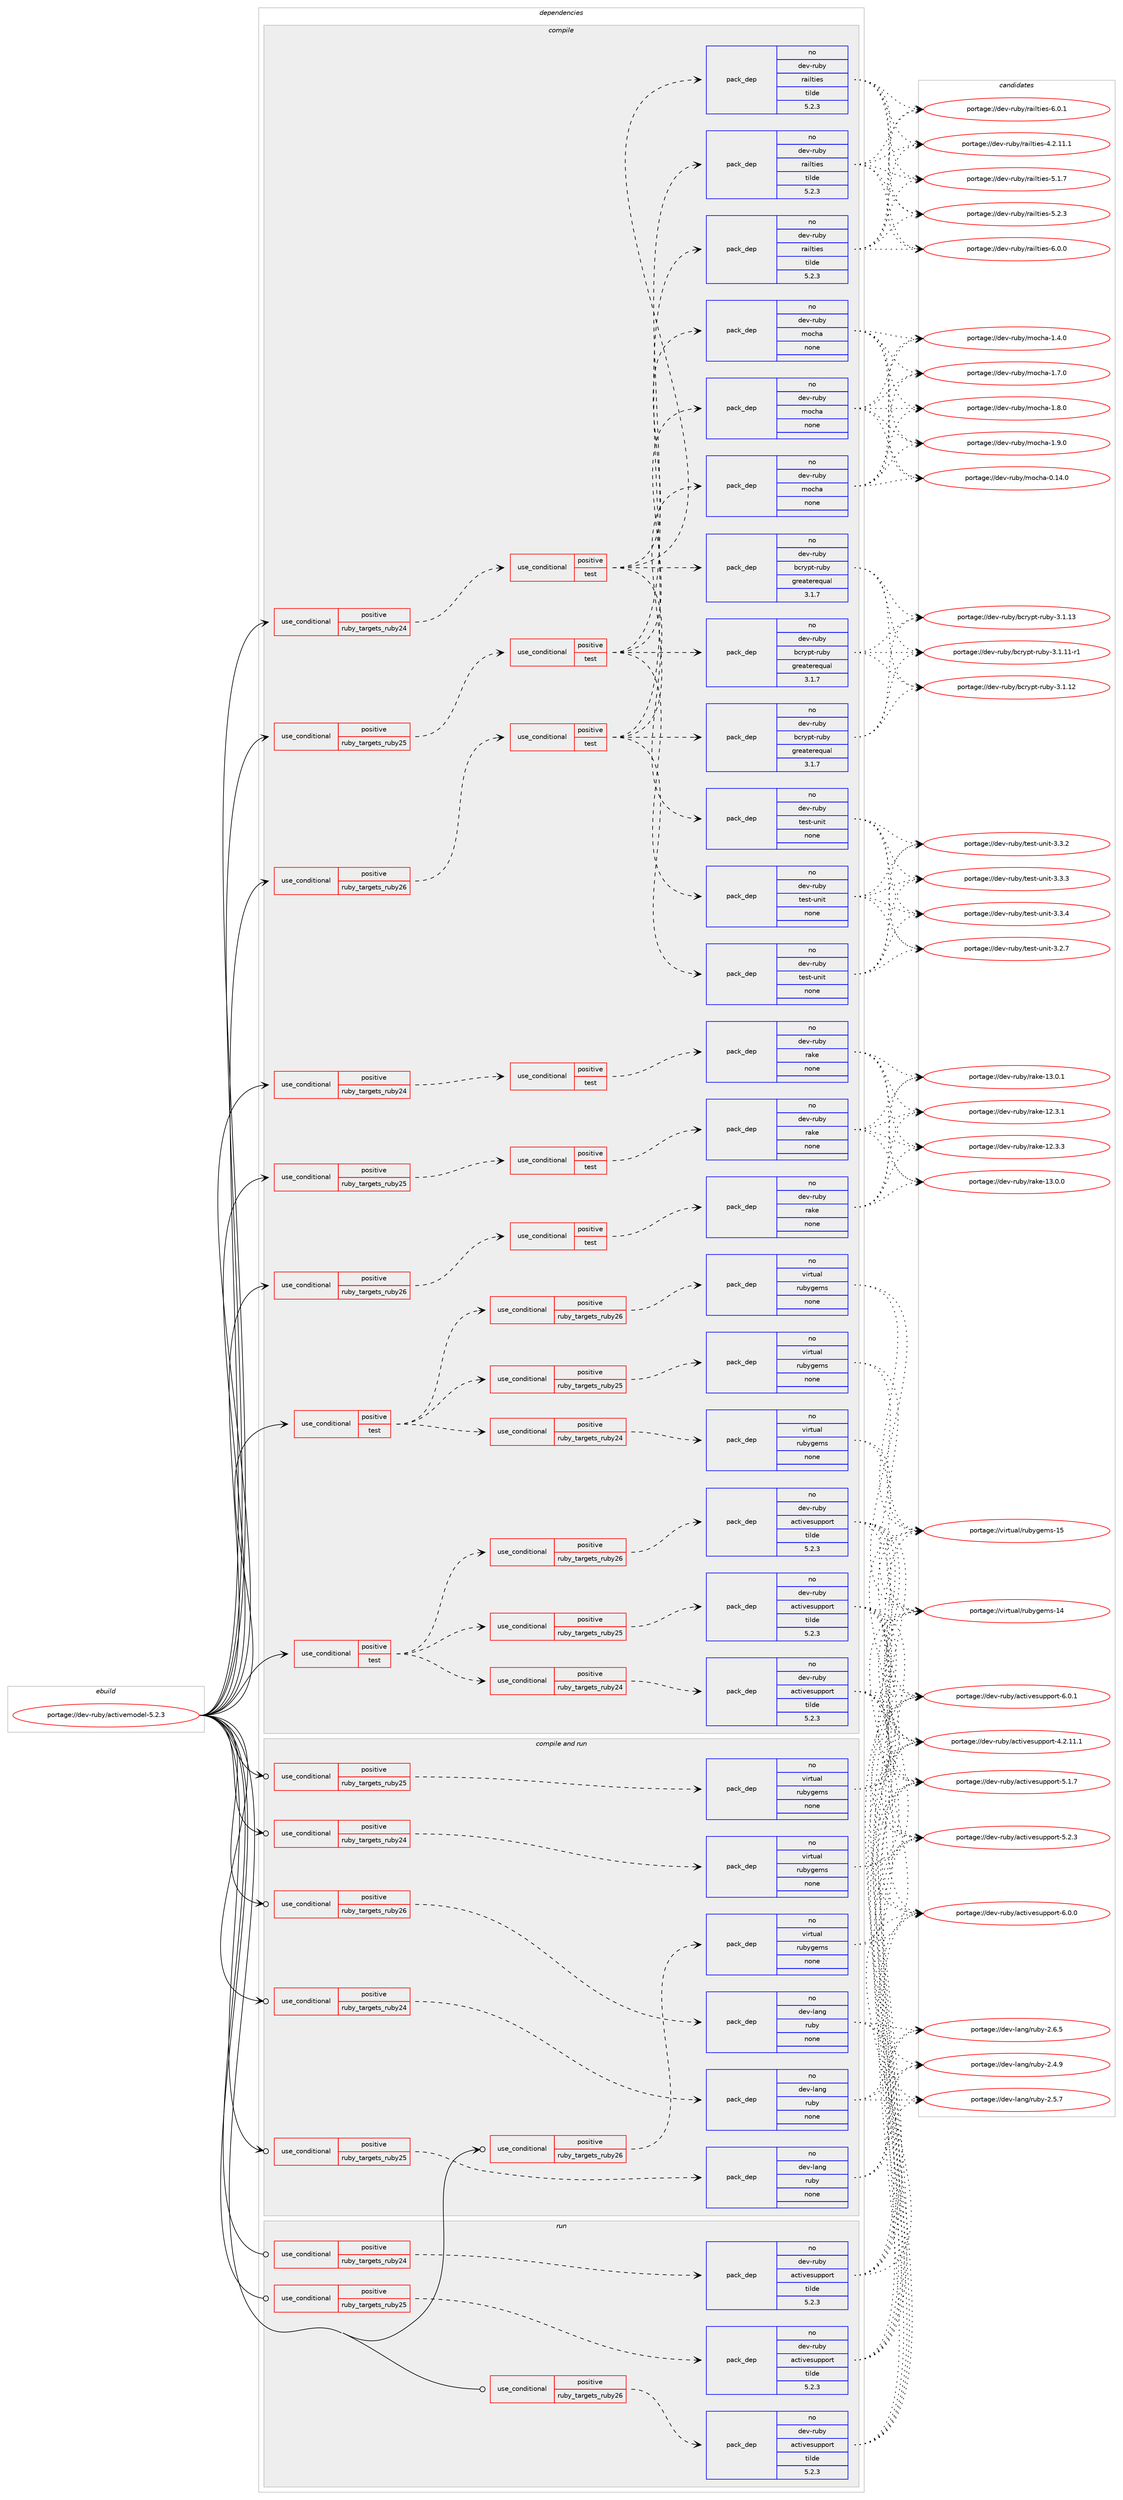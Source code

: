 digraph prolog {

# *************
# Graph options
# *************

newrank=true;
concentrate=true;
compound=true;
graph [rankdir=LR,fontname=Helvetica,fontsize=10,ranksep=1.5];#, ranksep=2.5, nodesep=0.2];
edge  [arrowhead=vee];
node  [fontname=Helvetica,fontsize=10];

# **********
# The ebuild
# **********

subgraph cluster_leftcol {
color=gray;
rank=same;
label=<<i>ebuild</i>>;
id [label="portage://dev-ruby/activemodel-5.2.3", color=red, width=4, href="../dev-ruby/activemodel-5.2.3.svg"];
}

# ****************
# The dependencies
# ****************

subgraph cluster_midcol {
color=gray;
label=<<i>dependencies</i>>;
subgraph cluster_compile {
fillcolor="#eeeeee";
style=filled;
label=<<i>compile</i>>;
subgraph cond46474 {
dependency209935 [label=<<TABLE BORDER="0" CELLBORDER="1" CELLSPACING="0" CELLPADDING="4"><TR><TD ROWSPAN="3" CELLPADDING="10">use_conditional</TD></TR><TR><TD>positive</TD></TR><TR><TD>ruby_targets_ruby24</TD></TR></TABLE>>, shape=none, color=red];
subgraph cond46475 {
dependency209936 [label=<<TABLE BORDER="0" CELLBORDER="1" CELLSPACING="0" CELLPADDING="4"><TR><TD ROWSPAN="3" CELLPADDING="10">use_conditional</TD></TR><TR><TD>positive</TD></TR><TR><TD>test</TD></TR></TABLE>>, shape=none, color=red];
subgraph pack160025 {
dependency209937 [label=<<TABLE BORDER="0" CELLBORDER="1" CELLSPACING="0" CELLPADDING="4" WIDTH="220"><TR><TD ROWSPAN="6" CELLPADDING="30">pack_dep</TD></TR><TR><TD WIDTH="110">no</TD></TR><TR><TD>dev-ruby</TD></TR><TR><TD>railties</TD></TR><TR><TD>tilde</TD></TR><TR><TD>5.2.3</TD></TR></TABLE>>, shape=none, color=blue];
}
dependency209936:e -> dependency209937:w [weight=20,style="dashed",arrowhead="vee"];
subgraph pack160026 {
dependency209938 [label=<<TABLE BORDER="0" CELLBORDER="1" CELLSPACING="0" CELLPADDING="4" WIDTH="220"><TR><TD ROWSPAN="6" CELLPADDING="30">pack_dep</TD></TR><TR><TD WIDTH="110">no</TD></TR><TR><TD>dev-ruby</TD></TR><TR><TD>test-unit</TD></TR><TR><TD>none</TD></TR><TR><TD></TD></TR></TABLE>>, shape=none, color=blue];
}
dependency209936:e -> dependency209938:w [weight=20,style="dashed",arrowhead="vee"];
subgraph pack160027 {
dependency209939 [label=<<TABLE BORDER="0" CELLBORDER="1" CELLSPACING="0" CELLPADDING="4" WIDTH="220"><TR><TD ROWSPAN="6" CELLPADDING="30">pack_dep</TD></TR><TR><TD WIDTH="110">no</TD></TR><TR><TD>dev-ruby</TD></TR><TR><TD>mocha</TD></TR><TR><TD>none</TD></TR><TR><TD></TD></TR></TABLE>>, shape=none, color=blue];
}
dependency209936:e -> dependency209939:w [weight=20,style="dashed",arrowhead="vee"];
subgraph pack160028 {
dependency209940 [label=<<TABLE BORDER="0" CELLBORDER="1" CELLSPACING="0" CELLPADDING="4" WIDTH="220"><TR><TD ROWSPAN="6" CELLPADDING="30">pack_dep</TD></TR><TR><TD WIDTH="110">no</TD></TR><TR><TD>dev-ruby</TD></TR><TR><TD>bcrypt-ruby</TD></TR><TR><TD>greaterequal</TD></TR><TR><TD>3.1.7</TD></TR></TABLE>>, shape=none, color=blue];
}
dependency209936:e -> dependency209940:w [weight=20,style="dashed",arrowhead="vee"];
}
dependency209935:e -> dependency209936:w [weight=20,style="dashed",arrowhead="vee"];
}
id:e -> dependency209935:w [weight=20,style="solid",arrowhead="vee"];
subgraph cond46476 {
dependency209941 [label=<<TABLE BORDER="0" CELLBORDER="1" CELLSPACING="0" CELLPADDING="4"><TR><TD ROWSPAN="3" CELLPADDING="10">use_conditional</TD></TR><TR><TD>positive</TD></TR><TR><TD>ruby_targets_ruby24</TD></TR></TABLE>>, shape=none, color=red];
subgraph cond46477 {
dependency209942 [label=<<TABLE BORDER="0" CELLBORDER="1" CELLSPACING="0" CELLPADDING="4"><TR><TD ROWSPAN="3" CELLPADDING="10">use_conditional</TD></TR><TR><TD>positive</TD></TR><TR><TD>test</TD></TR></TABLE>>, shape=none, color=red];
subgraph pack160029 {
dependency209943 [label=<<TABLE BORDER="0" CELLBORDER="1" CELLSPACING="0" CELLPADDING="4" WIDTH="220"><TR><TD ROWSPAN="6" CELLPADDING="30">pack_dep</TD></TR><TR><TD WIDTH="110">no</TD></TR><TR><TD>dev-ruby</TD></TR><TR><TD>rake</TD></TR><TR><TD>none</TD></TR><TR><TD></TD></TR></TABLE>>, shape=none, color=blue];
}
dependency209942:e -> dependency209943:w [weight=20,style="dashed",arrowhead="vee"];
}
dependency209941:e -> dependency209942:w [weight=20,style="dashed",arrowhead="vee"];
}
id:e -> dependency209941:w [weight=20,style="solid",arrowhead="vee"];
subgraph cond46478 {
dependency209944 [label=<<TABLE BORDER="0" CELLBORDER="1" CELLSPACING="0" CELLPADDING="4"><TR><TD ROWSPAN="3" CELLPADDING="10">use_conditional</TD></TR><TR><TD>positive</TD></TR><TR><TD>ruby_targets_ruby25</TD></TR></TABLE>>, shape=none, color=red];
subgraph cond46479 {
dependency209945 [label=<<TABLE BORDER="0" CELLBORDER="1" CELLSPACING="0" CELLPADDING="4"><TR><TD ROWSPAN="3" CELLPADDING="10">use_conditional</TD></TR><TR><TD>positive</TD></TR><TR><TD>test</TD></TR></TABLE>>, shape=none, color=red];
subgraph pack160030 {
dependency209946 [label=<<TABLE BORDER="0" CELLBORDER="1" CELLSPACING="0" CELLPADDING="4" WIDTH="220"><TR><TD ROWSPAN="6" CELLPADDING="30">pack_dep</TD></TR><TR><TD WIDTH="110">no</TD></TR><TR><TD>dev-ruby</TD></TR><TR><TD>railties</TD></TR><TR><TD>tilde</TD></TR><TR><TD>5.2.3</TD></TR></TABLE>>, shape=none, color=blue];
}
dependency209945:e -> dependency209946:w [weight=20,style="dashed",arrowhead="vee"];
subgraph pack160031 {
dependency209947 [label=<<TABLE BORDER="0" CELLBORDER="1" CELLSPACING="0" CELLPADDING="4" WIDTH="220"><TR><TD ROWSPAN="6" CELLPADDING="30">pack_dep</TD></TR><TR><TD WIDTH="110">no</TD></TR><TR><TD>dev-ruby</TD></TR><TR><TD>test-unit</TD></TR><TR><TD>none</TD></TR><TR><TD></TD></TR></TABLE>>, shape=none, color=blue];
}
dependency209945:e -> dependency209947:w [weight=20,style="dashed",arrowhead="vee"];
subgraph pack160032 {
dependency209948 [label=<<TABLE BORDER="0" CELLBORDER="1" CELLSPACING="0" CELLPADDING="4" WIDTH="220"><TR><TD ROWSPAN="6" CELLPADDING="30">pack_dep</TD></TR><TR><TD WIDTH="110">no</TD></TR><TR><TD>dev-ruby</TD></TR><TR><TD>mocha</TD></TR><TR><TD>none</TD></TR><TR><TD></TD></TR></TABLE>>, shape=none, color=blue];
}
dependency209945:e -> dependency209948:w [weight=20,style="dashed",arrowhead="vee"];
subgraph pack160033 {
dependency209949 [label=<<TABLE BORDER="0" CELLBORDER="1" CELLSPACING="0" CELLPADDING="4" WIDTH="220"><TR><TD ROWSPAN="6" CELLPADDING="30">pack_dep</TD></TR><TR><TD WIDTH="110">no</TD></TR><TR><TD>dev-ruby</TD></TR><TR><TD>bcrypt-ruby</TD></TR><TR><TD>greaterequal</TD></TR><TR><TD>3.1.7</TD></TR></TABLE>>, shape=none, color=blue];
}
dependency209945:e -> dependency209949:w [weight=20,style="dashed",arrowhead="vee"];
}
dependency209944:e -> dependency209945:w [weight=20,style="dashed",arrowhead="vee"];
}
id:e -> dependency209944:w [weight=20,style="solid",arrowhead="vee"];
subgraph cond46480 {
dependency209950 [label=<<TABLE BORDER="0" CELLBORDER="1" CELLSPACING="0" CELLPADDING="4"><TR><TD ROWSPAN="3" CELLPADDING="10">use_conditional</TD></TR><TR><TD>positive</TD></TR><TR><TD>ruby_targets_ruby25</TD></TR></TABLE>>, shape=none, color=red];
subgraph cond46481 {
dependency209951 [label=<<TABLE BORDER="0" CELLBORDER="1" CELLSPACING="0" CELLPADDING="4"><TR><TD ROWSPAN="3" CELLPADDING="10">use_conditional</TD></TR><TR><TD>positive</TD></TR><TR><TD>test</TD></TR></TABLE>>, shape=none, color=red];
subgraph pack160034 {
dependency209952 [label=<<TABLE BORDER="0" CELLBORDER="1" CELLSPACING="0" CELLPADDING="4" WIDTH="220"><TR><TD ROWSPAN="6" CELLPADDING="30">pack_dep</TD></TR><TR><TD WIDTH="110">no</TD></TR><TR><TD>dev-ruby</TD></TR><TR><TD>rake</TD></TR><TR><TD>none</TD></TR><TR><TD></TD></TR></TABLE>>, shape=none, color=blue];
}
dependency209951:e -> dependency209952:w [weight=20,style="dashed",arrowhead="vee"];
}
dependency209950:e -> dependency209951:w [weight=20,style="dashed",arrowhead="vee"];
}
id:e -> dependency209950:w [weight=20,style="solid",arrowhead="vee"];
subgraph cond46482 {
dependency209953 [label=<<TABLE BORDER="0" CELLBORDER="1" CELLSPACING="0" CELLPADDING="4"><TR><TD ROWSPAN="3" CELLPADDING="10">use_conditional</TD></TR><TR><TD>positive</TD></TR><TR><TD>ruby_targets_ruby26</TD></TR></TABLE>>, shape=none, color=red];
subgraph cond46483 {
dependency209954 [label=<<TABLE BORDER="0" CELLBORDER="1" CELLSPACING="0" CELLPADDING="4"><TR><TD ROWSPAN="3" CELLPADDING="10">use_conditional</TD></TR><TR><TD>positive</TD></TR><TR><TD>test</TD></TR></TABLE>>, shape=none, color=red];
subgraph pack160035 {
dependency209955 [label=<<TABLE BORDER="0" CELLBORDER="1" CELLSPACING="0" CELLPADDING="4" WIDTH="220"><TR><TD ROWSPAN="6" CELLPADDING="30">pack_dep</TD></TR><TR><TD WIDTH="110">no</TD></TR><TR><TD>dev-ruby</TD></TR><TR><TD>railties</TD></TR><TR><TD>tilde</TD></TR><TR><TD>5.2.3</TD></TR></TABLE>>, shape=none, color=blue];
}
dependency209954:e -> dependency209955:w [weight=20,style="dashed",arrowhead="vee"];
subgraph pack160036 {
dependency209956 [label=<<TABLE BORDER="0" CELLBORDER="1" CELLSPACING="0" CELLPADDING="4" WIDTH="220"><TR><TD ROWSPAN="6" CELLPADDING="30">pack_dep</TD></TR><TR><TD WIDTH="110">no</TD></TR><TR><TD>dev-ruby</TD></TR><TR><TD>test-unit</TD></TR><TR><TD>none</TD></TR><TR><TD></TD></TR></TABLE>>, shape=none, color=blue];
}
dependency209954:e -> dependency209956:w [weight=20,style="dashed",arrowhead="vee"];
subgraph pack160037 {
dependency209957 [label=<<TABLE BORDER="0" CELLBORDER="1" CELLSPACING="0" CELLPADDING="4" WIDTH="220"><TR><TD ROWSPAN="6" CELLPADDING="30">pack_dep</TD></TR><TR><TD WIDTH="110">no</TD></TR><TR><TD>dev-ruby</TD></TR><TR><TD>mocha</TD></TR><TR><TD>none</TD></TR><TR><TD></TD></TR></TABLE>>, shape=none, color=blue];
}
dependency209954:e -> dependency209957:w [weight=20,style="dashed",arrowhead="vee"];
subgraph pack160038 {
dependency209958 [label=<<TABLE BORDER="0" CELLBORDER="1" CELLSPACING="0" CELLPADDING="4" WIDTH="220"><TR><TD ROWSPAN="6" CELLPADDING="30">pack_dep</TD></TR><TR><TD WIDTH="110">no</TD></TR><TR><TD>dev-ruby</TD></TR><TR><TD>bcrypt-ruby</TD></TR><TR><TD>greaterequal</TD></TR><TR><TD>3.1.7</TD></TR></TABLE>>, shape=none, color=blue];
}
dependency209954:e -> dependency209958:w [weight=20,style="dashed",arrowhead="vee"];
}
dependency209953:e -> dependency209954:w [weight=20,style="dashed",arrowhead="vee"];
}
id:e -> dependency209953:w [weight=20,style="solid",arrowhead="vee"];
subgraph cond46484 {
dependency209959 [label=<<TABLE BORDER="0" CELLBORDER="1" CELLSPACING="0" CELLPADDING="4"><TR><TD ROWSPAN="3" CELLPADDING="10">use_conditional</TD></TR><TR><TD>positive</TD></TR><TR><TD>ruby_targets_ruby26</TD></TR></TABLE>>, shape=none, color=red];
subgraph cond46485 {
dependency209960 [label=<<TABLE BORDER="0" CELLBORDER="1" CELLSPACING="0" CELLPADDING="4"><TR><TD ROWSPAN="3" CELLPADDING="10">use_conditional</TD></TR><TR><TD>positive</TD></TR><TR><TD>test</TD></TR></TABLE>>, shape=none, color=red];
subgraph pack160039 {
dependency209961 [label=<<TABLE BORDER="0" CELLBORDER="1" CELLSPACING="0" CELLPADDING="4" WIDTH="220"><TR><TD ROWSPAN="6" CELLPADDING="30">pack_dep</TD></TR><TR><TD WIDTH="110">no</TD></TR><TR><TD>dev-ruby</TD></TR><TR><TD>rake</TD></TR><TR><TD>none</TD></TR><TR><TD></TD></TR></TABLE>>, shape=none, color=blue];
}
dependency209960:e -> dependency209961:w [weight=20,style="dashed",arrowhead="vee"];
}
dependency209959:e -> dependency209960:w [weight=20,style="dashed",arrowhead="vee"];
}
id:e -> dependency209959:w [weight=20,style="solid",arrowhead="vee"];
subgraph cond46486 {
dependency209962 [label=<<TABLE BORDER="0" CELLBORDER="1" CELLSPACING="0" CELLPADDING="4"><TR><TD ROWSPAN="3" CELLPADDING="10">use_conditional</TD></TR><TR><TD>positive</TD></TR><TR><TD>test</TD></TR></TABLE>>, shape=none, color=red];
subgraph cond46487 {
dependency209963 [label=<<TABLE BORDER="0" CELLBORDER="1" CELLSPACING="0" CELLPADDING="4"><TR><TD ROWSPAN="3" CELLPADDING="10">use_conditional</TD></TR><TR><TD>positive</TD></TR><TR><TD>ruby_targets_ruby24</TD></TR></TABLE>>, shape=none, color=red];
subgraph pack160040 {
dependency209964 [label=<<TABLE BORDER="0" CELLBORDER="1" CELLSPACING="0" CELLPADDING="4" WIDTH="220"><TR><TD ROWSPAN="6" CELLPADDING="30">pack_dep</TD></TR><TR><TD WIDTH="110">no</TD></TR><TR><TD>dev-ruby</TD></TR><TR><TD>activesupport</TD></TR><TR><TD>tilde</TD></TR><TR><TD>5.2.3</TD></TR></TABLE>>, shape=none, color=blue];
}
dependency209963:e -> dependency209964:w [weight=20,style="dashed",arrowhead="vee"];
}
dependency209962:e -> dependency209963:w [weight=20,style="dashed",arrowhead="vee"];
subgraph cond46488 {
dependency209965 [label=<<TABLE BORDER="0" CELLBORDER="1" CELLSPACING="0" CELLPADDING="4"><TR><TD ROWSPAN="3" CELLPADDING="10">use_conditional</TD></TR><TR><TD>positive</TD></TR><TR><TD>ruby_targets_ruby25</TD></TR></TABLE>>, shape=none, color=red];
subgraph pack160041 {
dependency209966 [label=<<TABLE BORDER="0" CELLBORDER="1" CELLSPACING="0" CELLPADDING="4" WIDTH="220"><TR><TD ROWSPAN="6" CELLPADDING="30">pack_dep</TD></TR><TR><TD WIDTH="110">no</TD></TR><TR><TD>dev-ruby</TD></TR><TR><TD>activesupport</TD></TR><TR><TD>tilde</TD></TR><TR><TD>5.2.3</TD></TR></TABLE>>, shape=none, color=blue];
}
dependency209965:e -> dependency209966:w [weight=20,style="dashed",arrowhead="vee"];
}
dependency209962:e -> dependency209965:w [weight=20,style="dashed",arrowhead="vee"];
subgraph cond46489 {
dependency209967 [label=<<TABLE BORDER="0" CELLBORDER="1" CELLSPACING="0" CELLPADDING="4"><TR><TD ROWSPAN="3" CELLPADDING="10">use_conditional</TD></TR><TR><TD>positive</TD></TR><TR><TD>ruby_targets_ruby26</TD></TR></TABLE>>, shape=none, color=red];
subgraph pack160042 {
dependency209968 [label=<<TABLE BORDER="0" CELLBORDER="1" CELLSPACING="0" CELLPADDING="4" WIDTH="220"><TR><TD ROWSPAN="6" CELLPADDING="30">pack_dep</TD></TR><TR><TD WIDTH="110">no</TD></TR><TR><TD>dev-ruby</TD></TR><TR><TD>activesupport</TD></TR><TR><TD>tilde</TD></TR><TR><TD>5.2.3</TD></TR></TABLE>>, shape=none, color=blue];
}
dependency209967:e -> dependency209968:w [weight=20,style="dashed",arrowhead="vee"];
}
dependency209962:e -> dependency209967:w [weight=20,style="dashed",arrowhead="vee"];
}
id:e -> dependency209962:w [weight=20,style="solid",arrowhead="vee"];
subgraph cond46490 {
dependency209969 [label=<<TABLE BORDER="0" CELLBORDER="1" CELLSPACING="0" CELLPADDING="4"><TR><TD ROWSPAN="3" CELLPADDING="10">use_conditional</TD></TR><TR><TD>positive</TD></TR><TR><TD>test</TD></TR></TABLE>>, shape=none, color=red];
subgraph cond46491 {
dependency209970 [label=<<TABLE BORDER="0" CELLBORDER="1" CELLSPACING="0" CELLPADDING="4"><TR><TD ROWSPAN="3" CELLPADDING="10">use_conditional</TD></TR><TR><TD>positive</TD></TR><TR><TD>ruby_targets_ruby24</TD></TR></TABLE>>, shape=none, color=red];
subgraph pack160043 {
dependency209971 [label=<<TABLE BORDER="0" CELLBORDER="1" CELLSPACING="0" CELLPADDING="4" WIDTH="220"><TR><TD ROWSPAN="6" CELLPADDING="30">pack_dep</TD></TR><TR><TD WIDTH="110">no</TD></TR><TR><TD>virtual</TD></TR><TR><TD>rubygems</TD></TR><TR><TD>none</TD></TR><TR><TD></TD></TR></TABLE>>, shape=none, color=blue];
}
dependency209970:e -> dependency209971:w [weight=20,style="dashed",arrowhead="vee"];
}
dependency209969:e -> dependency209970:w [weight=20,style="dashed",arrowhead="vee"];
subgraph cond46492 {
dependency209972 [label=<<TABLE BORDER="0" CELLBORDER="1" CELLSPACING="0" CELLPADDING="4"><TR><TD ROWSPAN="3" CELLPADDING="10">use_conditional</TD></TR><TR><TD>positive</TD></TR><TR><TD>ruby_targets_ruby25</TD></TR></TABLE>>, shape=none, color=red];
subgraph pack160044 {
dependency209973 [label=<<TABLE BORDER="0" CELLBORDER="1" CELLSPACING="0" CELLPADDING="4" WIDTH="220"><TR><TD ROWSPAN="6" CELLPADDING="30">pack_dep</TD></TR><TR><TD WIDTH="110">no</TD></TR><TR><TD>virtual</TD></TR><TR><TD>rubygems</TD></TR><TR><TD>none</TD></TR><TR><TD></TD></TR></TABLE>>, shape=none, color=blue];
}
dependency209972:e -> dependency209973:w [weight=20,style="dashed",arrowhead="vee"];
}
dependency209969:e -> dependency209972:w [weight=20,style="dashed",arrowhead="vee"];
subgraph cond46493 {
dependency209974 [label=<<TABLE BORDER="0" CELLBORDER="1" CELLSPACING="0" CELLPADDING="4"><TR><TD ROWSPAN="3" CELLPADDING="10">use_conditional</TD></TR><TR><TD>positive</TD></TR><TR><TD>ruby_targets_ruby26</TD></TR></TABLE>>, shape=none, color=red];
subgraph pack160045 {
dependency209975 [label=<<TABLE BORDER="0" CELLBORDER="1" CELLSPACING="0" CELLPADDING="4" WIDTH="220"><TR><TD ROWSPAN="6" CELLPADDING="30">pack_dep</TD></TR><TR><TD WIDTH="110">no</TD></TR><TR><TD>virtual</TD></TR><TR><TD>rubygems</TD></TR><TR><TD>none</TD></TR><TR><TD></TD></TR></TABLE>>, shape=none, color=blue];
}
dependency209974:e -> dependency209975:w [weight=20,style="dashed",arrowhead="vee"];
}
dependency209969:e -> dependency209974:w [weight=20,style="dashed",arrowhead="vee"];
}
id:e -> dependency209969:w [weight=20,style="solid",arrowhead="vee"];
}
subgraph cluster_compileandrun {
fillcolor="#eeeeee";
style=filled;
label=<<i>compile and run</i>>;
subgraph cond46494 {
dependency209976 [label=<<TABLE BORDER="0" CELLBORDER="1" CELLSPACING="0" CELLPADDING="4"><TR><TD ROWSPAN="3" CELLPADDING="10">use_conditional</TD></TR><TR><TD>positive</TD></TR><TR><TD>ruby_targets_ruby24</TD></TR></TABLE>>, shape=none, color=red];
subgraph pack160046 {
dependency209977 [label=<<TABLE BORDER="0" CELLBORDER="1" CELLSPACING="0" CELLPADDING="4" WIDTH="220"><TR><TD ROWSPAN="6" CELLPADDING="30">pack_dep</TD></TR><TR><TD WIDTH="110">no</TD></TR><TR><TD>dev-lang</TD></TR><TR><TD>ruby</TD></TR><TR><TD>none</TD></TR><TR><TD></TD></TR></TABLE>>, shape=none, color=blue];
}
dependency209976:e -> dependency209977:w [weight=20,style="dashed",arrowhead="vee"];
}
id:e -> dependency209976:w [weight=20,style="solid",arrowhead="odotvee"];
subgraph cond46495 {
dependency209978 [label=<<TABLE BORDER="0" CELLBORDER="1" CELLSPACING="0" CELLPADDING="4"><TR><TD ROWSPAN="3" CELLPADDING="10">use_conditional</TD></TR><TR><TD>positive</TD></TR><TR><TD>ruby_targets_ruby24</TD></TR></TABLE>>, shape=none, color=red];
subgraph pack160047 {
dependency209979 [label=<<TABLE BORDER="0" CELLBORDER="1" CELLSPACING="0" CELLPADDING="4" WIDTH="220"><TR><TD ROWSPAN="6" CELLPADDING="30">pack_dep</TD></TR><TR><TD WIDTH="110">no</TD></TR><TR><TD>virtual</TD></TR><TR><TD>rubygems</TD></TR><TR><TD>none</TD></TR><TR><TD></TD></TR></TABLE>>, shape=none, color=blue];
}
dependency209978:e -> dependency209979:w [weight=20,style="dashed",arrowhead="vee"];
}
id:e -> dependency209978:w [weight=20,style="solid",arrowhead="odotvee"];
subgraph cond46496 {
dependency209980 [label=<<TABLE BORDER="0" CELLBORDER="1" CELLSPACING="0" CELLPADDING="4"><TR><TD ROWSPAN="3" CELLPADDING="10">use_conditional</TD></TR><TR><TD>positive</TD></TR><TR><TD>ruby_targets_ruby25</TD></TR></TABLE>>, shape=none, color=red];
subgraph pack160048 {
dependency209981 [label=<<TABLE BORDER="0" CELLBORDER="1" CELLSPACING="0" CELLPADDING="4" WIDTH="220"><TR><TD ROWSPAN="6" CELLPADDING="30">pack_dep</TD></TR><TR><TD WIDTH="110">no</TD></TR><TR><TD>dev-lang</TD></TR><TR><TD>ruby</TD></TR><TR><TD>none</TD></TR><TR><TD></TD></TR></TABLE>>, shape=none, color=blue];
}
dependency209980:e -> dependency209981:w [weight=20,style="dashed",arrowhead="vee"];
}
id:e -> dependency209980:w [weight=20,style="solid",arrowhead="odotvee"];
subgraph cond46497 {
dependency209982 [label=<<TABLE BORDER="0" CELLBORDER="1" CELLSPACING="0" CELLPADDING="4"><TR><TD ROWSPAN="3" CELLPADDING="10">use_conditional</TD></TR><TR><TD>positive</TD></TR><TR><TD>ruby_targets_ruby25</TD></TR></TABLE>>, shape=none, color=red];
subgraph pack160049 {
dependency209983 [label=<<TABLE BORDER="0" CELLBORDER="1" CELLSPACING="0" CELLPADDING="4" WIDTH="220"><TR><TD ROWSPAN="6" CELLPADDING="30">pack_dep</TD></TR><TR><TD WIDTH="110">no</TD></TR><TR><TD>virtual</TD></TR><TR><TD>rubygems</TD></TR><TR><TD>none</TD></TR><TR><TD></TD></TR></TABLE>>, shape=none, color=blue];
}
dependency209982:e -> dependency209983:w [weight=20,style="dashed",arrowhead="vee"];
}
id:e -> dependency209982:w [weight=20,style="solid",arrowhead="odotvee"];
subgraph cond46498 {
dependency209984 [label=<<TABLE BORDER="0" CELLBORDER="1" CELLSPACING="0" CELLPADDING="4"><TR><TD ROWSPAN="3" CELLPADDING="10">use_conditional</TD></TR><TR><TD>positive</TD></TR><TR><TD>ruby_targets_ruby26</TD></TR></TABLE>>, shape=none, color=red];
subgraph pack160050 {
dependency209985 [label=<<TABLE BORDER="0" CELLBORDER="1" CELLSPACING="0" CELLPADDING="4" WIDTH="220"><TR><TD ROWSPAN="6" CELLPADDING="30">pack_dep</TD></TR><TR><TD WIDTH="110">no</TD></TR><TR><TD>dev-lang</TD></TR><TR><TD>ruby</TD></TR><TR><TD>none</TD></TR><TR><TD></TD></TR></TABLE>>, shape=none, color=blue];
}
dependency209984:e -> dependency209985:w [weight=20,style="dashed",arrowhead="vee"];
}
id:e -> dependency209984:w [weight=20,style="solid",arrowhead="odotvee"];
subgraph cond46499 {
dependency209986 [label=<<TABLE BORDER="0" CELLBORDER="1" CELLSPACING="0" CELLPADDING="4"><TR><TD ROWSPAN="3" CELLPADDING="10">use_conditional</TD></TR><TR><TD>positive</TD></TR><TR><TD>ruby_targets_ruby26</TD></TR></TABLE>>, shape=none, color=red];
subgraph pack160051 {
dependency209987 [label=<<TABLE BORDER="0" CELLBORDER="1" CELLSPACING="0" CELLPADDING="4" WIDTH="220"><TR><TD ROWSPAN="6" CELLPADDING="30">pack_dep</TD></TR><TR><TD WIDTH="110">no</TD></TR><TR><TD>virtual</TD></TR><TR><TD>rubygems</TD></TR><TR><TD>none</TD></TR><TR><TD></TD></TR></TABLE>>, shape=none, color=blue];
}
dependency209986:e -> dependency209987:w [weight=20,style="dashed",arrowhead="vee"];
}
id:e -> dependency209986:w [weight=20,style="solid",arrowhead="odotvee"];
}
subgraph cluster_run {
fillcolor="#eeeeee";
style=filled;
label=<<i>run</i>>;
subgraph cond46500 {
dependency209988 [label=<<TABLE BORDER="0" CELLBORDER="1" CELLSPACING="0" CELLPADDING="4"><TR><TD ROWSPAN="3" CELLPADDING="10">use_conditional</TD></TR><TR><TD>positive</TD></TR><TR><TD>ruby_targets_ruby24</TD></TR></TABLE>>, shape=none, color=red];
subgraph pack160052 {
dependency209989 [label=<<TABLE BORDER="0" CELLBORDER="1" CELLSPACING="0" CELLPADDING="4" WIDTH="220"><TR><TD ROWSPAN="6" CELLPADDING="30">pack_dep</TD></TR><TR><TD WIDTH="110">no</TD></TR><TR><TD>dev-ruby</TD></TR><TR><TD>activesupport</TD></TR><TR><TD>tilde</TD></TR><TR><TD>5.2.3</TD></TR></TABLE>>, shape=none, color=blue];
}
dependency209988:e -> dependency209989:w [weight=20,style="dashed",arrowhead="vee"];
}
id:e -> dependency209988:w [weight=20,style="solid",arrowhead="odot"];
subgraph cond46501 {
dependency209990 [label=<<TABLE BORDER="0" CELLBORDER="1" CELLSPACING="0" CELLPADDING="4"><TR><TD ROWSPAN="3" CELLPADDING="10">use_conditional</TD></TR><TR><TD>positive</TD></TR><TR><TD>ruby_targets_ruby25</TD></TR></TABLE>>, shape=none, color=red];
subgraph pack160053 {
dependency209991 [label=<<TABLE BORDER="0" CELLBORDER="1" CELLSPACING="0" CELLPADDING="4" WIDTH="220"><TR><TD ROWSPAN="6" CELLPADDING="30">pack_dep</TD></TR><TR><TD WIDTH="110">no</TD></TR><TR><TD>dev-ruby</TD></TR><TR><TD>activesupport</TD></TR><TR><TD>tilde</TD></TR><TR><TD>5.2.3</TD></TR></TABLE>>, shape=none, color=blue];
}
dependency209990:e -> dependency209991:w [weight=20,style="dashed",arrowhead="vee"];
}
id:e -> dependency209990:w [weight=20,style="solid",arrowhead="odot"];
subgraph cond46502 {
dependency209992 [label=<<TABLE BORDER="0" CELLBORDER="1" CELLSPACING="0" CELLPADDING="4"><TR><TD ROWSPAN="3" CELLPADDING="10">use_conditional</TD></TR><TR><TD>positive</TD></TR><TR><TD>ruby_targets_ruby26</TD></TR></TABLE>>, shape=none, color=red];
subgraph pack160054 {
dependency209993 [label=<<TABLE BORDER="0" CELLBORDER="1" CELLSPACING="0" CELLPADDING="4" WIDTH="220"><TR><TD ROWSPAN="6" CELLPADDING="30">pack_dep</TD></TR><TR><TD WIDTH="110">no</TD></TR><TR><TD>dev-ruby</TD></TR><TR><TD>activesupport</TD></TR><TR><TD>tilde</TD></TR><TR><TD>5.2.3</TD></TR></TABLE>>, shape=none, color=blue];
}
dependency209992:e -> dependency209993:w [weight=20,style="dashed",arrowhead="vee"];
}
id:e -> dependency209992:w [weight=20,style="solid",arrowhead="odot"];
}
}

# **************
# The candidates
# **************

subgraph cluster_choices {
rank=same;
color=gray;
label=<<i>candidates</i>>;

subgraph choice160025 {
color=black;
nodesep=1;
choiceportage10010111845114117981214711497105108116105101115455246504649494649 [label="portage://dev-ruby/railties-4.2.11.1", color=red, width=4,href="../dev-ruby/railties-4.2.11.1.svg"];
choiceportage10010111845114117981214711497105108116105101115455346494655 [label="portage://dev-ruby/railties-5.1.7", color=red, width=4,href="../dev-ruby/railties-5.1.7.svg"];
choiceportage10010111845114117981214711497105108116105101115455346504651 [label="portage://dev-ruby/railties-5.2.3", color=red, width=4,href="../dev-ruby/railties-5.2.3.svg"];
choiceportage10010111845114117981214711497105108116105101115455446484648 [label="portage://dev-ruby/railties-6.0.0", color=red, width=4,href="../dev-ruby/railties-6.0.0.svg"];
choiceportage10010111845114117981214711497105108116105101115455446484649 [label="portage://dev-ruby/railties-6.0.1", color=red, width=4,href="../dev-ruby/railties-6.0.1.svg"];
dependency209937:e -> choiceportage10010111845114117981214711497105108116105101115455246504649494649:w [style=dotted,weight="100"];
dependency209937:e -> choiceportage10010111845114117981214711497105108116105101115455346494655:w [style=dotted,weight="100"];
dependency209937:e -> choiceportage10010111845114117981214711497105108116105101115455346504651:w [style=dotted,weight="100"];
dependency209937:e -> choiceportage10010111845114117981214711497105108116105101115455446484648:w [style=dotted,weight="100"];
dependency209937:e -> choiceportage10010111845114117981214711497105108116105101115455446484649:w [style=dotted,weight="100"];
}
subgraph choice160026 {
color=black;
nodesep=1;
choiceportage10010111845114117981214711610111511645117110105116455146504655 [label="portage://dev-ruby/test-unit-3.2.7", color=red, width=4,href="../dev-ruby/test-unit-3.2.7.svg"];
choiceportage10010111845114117981214711610111511645117110105116455146514650 [label="portage://dev-ruby/test-unit-3.3.2", color=red, width=4,href="../dev-ruby/test-unit-3.3.2.svg"];
choiceportage10010111845114117981214711610111511645117110105116455146514651 [label="portage://dev-ruby/test-unit-3.3.3", color=red, width=4,href="../dev-ruby/test-unit-3.3.3.svg"];
choiceportage10010111845114117981214711610111511645117110105116455146514652 [label="portage://dev-ruby/test-unit-3.3.4", color=red, width=4,href="../dev-ruby/test-unit-3.3.4.svg"];
dependency209938:e -> choiceportage10010111845114117981214711610111511645117110105116455146504655:w [style=dotted,weight="100"];
dependency209938:e -> choiceportage10010111845114117981214711610111511645117110105116455146514650:w [style=dotted,weight="100"];
dependency209938:e -> choiceportage10010111845114117981214711610111511645117110105116455146514651:w [style=dotted,weight="100"];
dependency209938:e -> choiceportage10010111845114117981214711610111511645117110105116455146514652:w [style=dotted,weight="100"];
}
subgraph choice160027 {
color=black;
nodesep=1;
choiceportage100101118451141179812147109111991049745484649524648 [label="portage://dev-ruby/mocha-0.14.0", color=red, width=4,href="../dev-ruby/mocha-0.14.0.svg"];
choiceportage1001011184511411798121471091119910497454946524648 [label="portage://dev-ruby/mocha-1.4.0", color=red, width=4,href="../dev-ruby/mocha-1.4.0.svg"];
choiceportage1001011184511411798121471091119910497454946554648 [label="portage://dev-ruby/mocha-1.7.0", color=red, width=4,href="../dev-ruby/mocha-1.7.0.svg"];
choiceportage1001011184511411798121471091119910497454946564648 [label="portage://dev-ruby/mocha-1.8.0", color=red, width=4,href="../dev-ruby/mocha-1.8.0.svg"];
choiceportage1001011184511411798121471091119910497454946574648 [label="portage://dev-ruby/mocha-1.9.0", color=red, width=4,href="../dev-ruby/mocha-1.9.0.svg"];
dependency209939:e -> choiceportage100101118451141179812147109111991049745484649524648:w [style=dotted,weight="100"];
dependency209939:e -> choiceportage1001011184511411798121471091119910497454946524648:w [style=dotted,weight="100"];
dependency209939:e -> choiceportage1001011184511411798121471091119910497454946554648:w [style=dotted,weight="100"];
dependency209939:e -> choiceportage1001011184511411798121471091119910497454946564648:w [style=dotted,weight="100"];
dependency209939:e -> choiceportage1001011184511411798121471091119910497454946574648:w [style=dotted,weight="100"];
}
subgraph choice160028 {
color=black;
nodesep=1;
choiceportage10010111845114117981214798991141211121164511411798121455146494649494511449 [label="portage://dev-ruby/bcrypt-ruby-3.1.11-r1", color=red, width=4,href="../dev-ruby/bcrypt-ruby-3.1.11-r1.svg"];
choiceportage1001011184511411798121479899114121112116451141179812145514649464950 [label="portage://dev-ruby/bcrypt-ruby-3.1.12", color=red, width=4,href="../dev-ruby/bcrypt-ruby-3.1.12.svg"];
choiceportage1001011184511411798121479899114121112116451141179812145514649464951 [label="portage://dev-ruby/bcrypt-ruby-3.1.13", color=red, width=4,href="../dev-ruby/bcrypt-ruby-3.1.13.svg"];
dependency209940:e -> choiceportage10010111845114117981214798991141211121164511411798121455146494649494511449:w [style=dotted,weight="100"];
dependency209940:e -> choiceportage1001011184511411798121479899114121112116451141179812145514649464950:w [style=dotted,weight="100"];
dependency209940:e -> choiceportage1001011184511411798121479899114121112116451141179812145514649464951:w [style=dotted,weight="100"];
}
subgraph choice160029 {
color=black;
nodesep=1;
choiceportage1001011184511411798121471149710710145495046514649 [label="portage://dev-ruby/rake-12.3.1", color=red, width=4,href="../dev-ruby/rake-12.3.1.svg"];
choiceportage1001011184511411798121471149710710145495046514651 [label="portage://dev-ruby/rake-12.3.3", color=red, width=4,href="../dev-ruby/rake-12.3.3.svg"];
choiceportage1001011184511411798121471149710710145495146484648 [label="portage://dev-ruby/rake-13.0.0", color=red, width=4,href="../dev-ruby/rake-13.0.0.svg"];
choiceportage1001011184511411798121471149710710145495146484649 [label="portage://dev-ruby/rake-13.0.1", color=red, width=4,href="../dev-ruby/rake-13.0.1.svg"];
dependency209943:e -> choiceportage1001011184511411798121471149710710145495046514649:w [style=dotted,weight="100"];
dependency209943:e -> choiceportage1001011184511411798121471149710710145495046514651:w [style=dotted,weight="100"];
dependency209943:e -> choiceportage1001011184511411798121471149710710145495146484648:w [style=dotted,weight="100"];
dependency209943:e -> choiceportage1001011184511411798121471149710710145495146484649:w [style=dotted,weight="100"];
}
subgraph choice160030 {
color=black;
nodesep=1;
choiceportage10010111845114117981214711497105108116105101115455246504649494649 [label="portage://dev-ruby/railties-4.2.11.1", color=red, width=4,href="../dev-ruby/railties-4.2.11.1.svg"];
choiceportage10010111845114117981214711497105108116105101115455346494655 [label="portage://dev-ruby/railties-5.1.7", color=red, width=4,href="../dev-ruby/railties-5.1.7.svg"];
choiceportage10010111845114117981214711497105108116105101115455346504651 [label="portage://dev-ruby/railties-5.2.3", color=red, width=4,href="../dev-ruby/railties-5.2.3.svg"];
choiceportage10010111845114117981214711497105108116105101115455446484648 [label="portage://dev-ruby/railties-6.0.0", color=red, width=4,href="../dev-ruby/railties-6.0.0.svg"];
choiceportage10010111845114117981214711497105108116105101115455446484649 [label="portage://dev-ruby/railties-6.0.1", color=red, width=4,href="../dev-ruby/railties-6.0.1.svg"];
dependency209946:e -> choiceportage10010111845114117981214711497105108116105101115455246504649494649:w [style=dotted,weight="100"];
dependency209946:e -> choiceportage10010111845114117981214711497105108116105101115455346494655:w [style=dotted,weight="100"];
dependency209946:e -> choiceportage10010111845114117981214711497105108116105101115455346504651:w [style=dotted,weight="100"];
dependency209946:e -> choiceportage10010111845114117981214711497105108116105101115455446484648:w [style=dotted,weight="100"];
dependency209946:e -> choiceportage10010111845114117981214711497105108116105101115455446484649:w [style=dotted,weight="100"];
}
subgraph choice160031 {
color=black;
nodesep=1;
choiceportage10010111845114117981214711610111511645117110105116455146504655 [label="portage://dev-ruby/test-unit-3.2.7", color=red, width=4,href="../dev-ruby/test-unit-3.2.7.svg"];
choiceportage10010111845114117981214711610111511645117110105116455146514650 [label="portage://dev-ruby/test-unit-3.3.2", color=red, width=4,href="../dev-ruby/test-unit-3.3.2.svg"];
choiceportage10010111845114117981214711610111511645117110105116455146514651 [label="portage://dev-ruby/test-unit-3.3.3", color=red, width=4,href="../dev-ruby/test-unit-3.3.3.svg"];
choiceportage10010111845114117981214711610111511645117110105116455146514652 [label="portage://dev-ruby/test-unit-3.3.4", color=red, width=4,href="../dev-ruby/test-unit-3.3.4.svg"];
dependency209947:e -> choiceportage10010111845114117981214711610111511645117110105116455146504655:w [style=dotted,weight="100"];
dependency209947:e -> choiceportage10010111845114117981214711610111511645117110105116455146514650:w [style=dotted,weight="100"];
dependency209947:e -> choiceportage10010111845114117981214711610111511645117110105116455146514651:w [style=dotted,weight="100"];
dependency209947:e -> choiceportage10010111845114117981214711610111511645117110105116455146514652:w [style=dotted,weight="100"];
}
subgraph choice160032 {
color=black;
nodesep=1;
choiceportage100101118451141179812147109111991049745484649524648 [label="portage://dev-ruby/mocha-0.14.0", color=red, width=4,href="../dev-ruby/mocha-0.14.0.svg"];
choiceportage1001011184511411798121471091119910497454946524648 [label="portage://dev-ruby/mocha-1.4.0", color=red, width=4,href="../dev-ruby/mocha-1.4.0.svg"];
choiceportage1001011184511411798121471091119910497454946554648 [label="portage://dev-ruby/mocha-1.7.0", color=red, width=4,href="../dev-ruby/mocha-1.7.0.svg"];
choiceportage1001011184511411798121471091119910497454946564648 [label="portage://dev-ruby/mocha-1.8.0", color=red, width=4,href="../dev-ruby/mocha-1.8.0.svg"];
choiceportage1001011184511411798121471091119910497454946574648 [label="portage://dev-ruby/mocha-1.9.0", color=red, width=4,href="../dev-ruby/mocha-1.9.0.svg"];
dependency209948:e -> choiceportage100101118451141179812147109111991049745484649524648:w [style=dotted,weight="100"];
dependency209948:e -> choiceportage1001011184511411798121471091119910497454946524648:w [style=dotted,weight="100"];
dependency209948:e -> choiceportage1001011184511411798121471091119910497454946554648:w [style=dotted,weight="100"];
dependency209948:e -> choiceportage1001011184511411798121471091119910497454946564648:w [style=dotted,weight="100"];
dependency209948:e -> choiceportage1001011184511411798121471091119910497454946574648:w [style=dotted,weight="100"];
}
subgraph choice160033 {
color=black;
nodesep=1;
choiceportage10010111845114117981214798991141211121164511411798121455146494649494511449 [label="portage://dev-ruby/bcrypt-ruby-3.1.11-r1", color=red, width=4,href="../dev-ruby/bcrypt-ruby-3.1.11-r1.svg"];
choiceportage1001011184511411798121479899114121112116451141179812145514649464950 [label="portage://dev-ruby/bcrypt-ruby-3.1.12", color=red, width=4,href="../dev-ruby/bcrypt-ruby-3.1.12.svg"];
choiceportage1001011184511411798121479899114121112116451141179812145514649464951 [label="portage://dev-ruby/bcrypt-ruby-3.1.13", color=red, width=4,href="../dev-ruby/bcrypt-ruby-3.1.13.svg"];
dependency209949:e -> choiceportage10010111845114117981214798991141211121164511411798121455146494649494511449:w [style=dotted,weight="100"];
dependency209949:e -> choiceportage1001011184511411798121479899114121112116451141179812145514649464950:w [style=dotted,weight="100"];
dependency209949:e -> choiceportage1001011184511411798121479899114121112116451141179812145514649464951:w [style=dotted,weight="100"];
}
subgraph choice160034 {
color=black;
nodesep=1;
choiceportage1001011184511411798121471149710710145495046514649 [label="portage://dev-ruby/rake-12.3.1", color=red, width=4,href="../dev-ruby/rake-12.3.1.svg"];
choiceportage1001011184511411798121471149710710145495046514651 [label="portage://dev-ruby/rake-12.3.3", color=red, width=4,href="../dev-ruby/rake-12.3.3.svg"];
choiceportage1001011184511411798121471149710710145495146484648 [label="portage://dev-ruby/rake-13.0.0", color=red, width=4,href="../dev-ruby/rake-13.0.0.svg"];
choiceportage1001011184511411798121471149710710145495146484649 [label="portage://dev-ruby/rake-13.0.1", color=red, width=4,href="../dev-ruby/rake-13.0.1.svg"];
dependency209952:e -> choiceportage1001011184511411798121471149710710145495046514649:w [style=dotted,weight="100"];
dependency209952:e -> choiceportage1001011184511411798121471149710710145495046514651:w [style=dotted,weight="100"];
dependency209952:e -> choiceportage1001011184511411798121471149710710145495146484648:w [style=dotted,weight="100"];
dependency209952:e -> choiceportage1001011184511411798121471149710710145495146484649:w [style=dotted,weight="100"];
}
subgraph choice160035 {
color=black;
nodesep=1;
choiceportage10010111845114117981214711497105108116105101115455246504649494649 [label="portage://dev-ruby/railties-4.2.11.1", color=red, width=4,href="../dev-ruby/railties-4.2.11.1.svg"];
choiceportage10010111845114117981214711497105108116105101115455346494655 [label="portage://dev-ruby/railties-5.1.7", color=red, width=4,href="../dev-ruby/railties-5.1.7.svg"];
choiceportage10010111845114117981214711497105108116105101115455346504651 [label="portage://dev-ruby/railties-5.2.3", color=red, width=4,href="../dev-ruby/railties-5.2.3.svg"];
choiceportage10010111845114117981214711497105108116105101115455446484648 [label="portage://dev-ruby/railties-6.0.0", color=red, width=4,href="../dev-ruby/railties-6.0.0.svg"];
choiceportage10010111845114117981214711497105108116105101115455446484649 [label="portage://dev-ruby/railties-6.0.1", color=red, width=4,href="../dev-ruby/railties-6.0.1.svg"];
dependency209955:e -> choiceportage10010111845114117981214711497105108116105101115455246504649494649:w [style=dotted,weight="100"];
dependency209955:e -> choiceportage10010111845114117981214711497105108116105101115455346494655:w [style=dotted,weight="100"];
dependency209955:e -> choiceportage10010111845114117981214711497105108116105101115455346504651:w [style=dotted,weight="100"];
dependency209955:e -> choiceportage10010111845114117981214711497105108116105101115455446484648:w [style=dotted,weight="100"];
dependency209955:e -> choiceportage10010111845114117981214711497105108116105101115455446484649:w [style=dotted,weight="100"];
}
subgraph choice160036 {
color=black;
nodesep=1;
choiceportage10010111845114117981214711610111511645117110105116455146504655 [label="portage://dev-ruby/test-unit-3.2.7", color=red, width=4,href="../dev-ruby/test-unit-3.2.7.svg"];
choiceportage10010111845114117981214711610111511645117110105116455146514650 [label="portage://dev-ruby/test-unit-3.3.2", color=red, width=4,href="../dev-ruby/test-unit-3.3.2.svg"];
choiceportage10010111845114117981214711610111511645117110105116455146514651 [label="portage://dev-ruby/test-unit-3.3.3", color=red, width=4,href="../dev-ruby/test-unit-3.3.3.svg"];
choiceportage10010111845114117981214711610111511645117110105116455146514652 [label="portage://dev-ruby/test-unit-3.3.4", color=red, width=4,href="../dev-ruby/test-unit-3.3.4.svg"];
dependency209956:e -> choiceportage10010111845114117981214711610111511645117110105116455146504655:w [style=dotted,weight="100"];
dependency209956:e -> choiceportage10010111845114117981214711610111511645117110105116455146514650:w [style=dotted,weight="100"];
dependency209956:e -> choiceportage10010111845114117981214711610111511645117110105116455146514651:w [style=dotted,weight="100"];
dependency209956:e -> choiceportage10010111845114117981214711610111511645117110105116455146514652:w [style=dotted,weight="100"];
}
subgraph choice160037 {
color=black;
nodesep=1;
choiceportage100101118451141179812147109111991049745484649524648 [label="portage://dev-ruby/mocha-0.14.0", color=red, width=4,href="../dev-ruby/mocha-0.14.0.svg"];
choiceportage1001011184511411798121471091119910497454946524648 [label="portage://dev-ruby/mocha-1.4.0", color=red, width=4,href="../dev-ruby/mocha-1.4.0.svg"];
choiceportage1001011184511411798121471091119910497454946554648 [label="portage://dev-ruby/mocha-1.7.0", color=red, width=4,href="../dev-ruby/mocha-1.7.0.svg"];
choiceportage1001011184511411798121471091119910497454946564648 [label="portage://dev-ruby/mocha-1.8.0", color=red, width=4,href="../dev-ruby/mocha-1.8.0.svg"];
choiceportage1001011184511411798121471091119910497454946574648 [label="portage://dev-ruby/mocha-1.9.0", color=red, width=4,href="../dev-ruby/mocha-1.9.0.svg"];
dependency209957:e -> choiceportage100101118451141179812147109111991049745484649524648:w [style=dotted,weight="100"];
dependency209957:e -> choiceportage1001011184511411798121471091119910497454946524648:w [style=dotted,weight="100"];
dependency209957:e -> choiceportage1001011184511411798121471091119910497454946554648:w [style=dotted,weight="100"];
dependency209957:e -> choiceportage1001011184511411798121471091119910497454946564648:w [style=dotted,weight="100"];
dependency209957:e -> choiceportage1001011184511411798121471091119910497454946574648:w [style=dotted,weight="100"];
}
subgraph choice160038 {
color=black;
nodesep=1;
choiceportage10010111845114117981214798991141211121164511411798121455146494649494511449 [label="portage://dev-ruby/bcrypt-ruby-3.1.11-r1", color=red, width=4,href="../dev-ruby/bcrypt-ruby-3.1.11-r1.svg"];
choiceportage1001011184511411798121479899114121112116451141179812145514649464950 [label="portage://dev-ruby/bcrypt-ruby-3.1.12", color=red, width=4,href="../dev-ruby/bcrypt-ruby-3.1.12.svg"];
choiceportage1001011184511411798121479899114121112116451141179812145514649464951 [label="portage://dev-ruby/bcrypt-ruby-3.1.13", color=red, width=4,href="../dev-ruby/bcrypt-ruby-3.1.13.svg"];
dependency209958:e -> choiceportage10010111845114117981214798991141211121164511411798121455146494649494511449:w [style=dotted,weight="100"];
dependency209958:e -> choiceportage1001011184511411798121479899114121112116451141179812145514649464950:w [style=dotted,weight="100"];
dependency209958:e -> choiceportage1001011184511411798121479899114121112116451141179812145514649464951:w [style=dotted,weight="100"];
}
subgraph choice160039 {
color=black;
nodesep=1;
choiceportage1001011184511411798121471149710710145495046514649 [label="portage://dev-ruby/rake-12.3.1", color=red, width=4,href="../dev-ruby/rake-12.3.1.svg"];
choiceportage1001011184511411798121471149710710145495046514651 [label="portage://dev-ruby/rake-12.3.3", color=red, width=4,href="../dev-ruby/rake-12.3.3.svg"];
choiceportage1001011184511411798121471149710710145495146484648 [label="portage://dev-ruby/rake-13.0.0", color=red, width=4,href="../dev-ruby/rake-13.0.0.svg"];
choiceportage1001011184511411798121471149710710145495146484649 [label="portage://dev-ruby/rake-13.0.1", color=red, width=4,href="../dev-ruby/rake-13.0.1.svg"];
dependency209961:e -> choiceportage1001011184511411798121471149710710145495046514649:w [style=dotted,weight="100"];
dependency209961:e -> choiceportage1001011184511411798121471149710710145495046514651:w [style=dotted,weight="100"];
dependency209961:e -> choiceportage1001011184511411798121471149710710145495146484648:w [style=dotted,weight="100"];
dependency209961:e -> choiceportage1001011184511411798121471149710710145495146484649:w [style=dotted,weight="100"];
}
subgraph choice160040 {
color=black;
nodesep=1;
choiceportage1001011184511411798121479799116105118101115117112112111114116455246504649494649 [label="portage://dev-ruby/activesupport-4.2.11.1", color=red, width=4,href="../dev-ruby/activesupport-4.2.11.1.svg"];
choiceportage1001011184511411798121479799116105118101115117112112111114116455346494655 [label="portage://dev-ruby/activesupport-5.1.7", color=red, width=4,href="../dev-ruby/activesupport-5.1.7.svg"];
choiceportage1001011184511411798121479799116105118101115117112112111114116455346504651 [label="portage://dev-ruby/activesupport-5.2.3", color=red, width=4,href="../dev-ruby/activesupport-5.2.3.svg"];
choiceportage1001011184511411798121479799116105118101115117112112111114116455446484648 [label="portage://dev-ruby/activesupport-6.0.0", color=red, width=4,href="../dev-ruby/activesupport-6.0.0.svg"];
choiceportage1001011184511411798121479799116105118101115117112112111114116455446484649 [label="portage://dev-ruby/activesupport-6.0.1", color=red, width=4,href="../dev-ruby/activesupport-6.0.1.svg"];
dependency209964:e -> choiceportage1001011184511411798121479799116105118101115117112112111114116455246504649494649:w [style=dotted,weight="100"];
dependency209964:e -> choiceportage1001011184511411798121479799116105118101115117112112111114116455346494655:w [style=dotted,weight="100"];
dependency209964:e -> choiceportage1001011184511411798121479799116105118101115117112112111114116455346504651:w [style=dotted,weight="100"];
dependency209964:e -> choiceportage1001011184511411798121479799116105118101115117112112111114116455446484648:w [style=dotted,weight="100"];
dependency209964:e -> choiceportage1001011184511411798121479799116105118101115117112112111114116455446484649:w [style=dotted,weight="100"];
}
subgraph choice160041 {
color=black;
nodesep=1;
choiceportage1001011184511411798121479799116105118101115117112112111114116455246504649494649 [label="portage://dev-ruby/activesupport-4.2.11.1", color=red, width=4,href="../dev-ruby/activesupport-4.2.11.1.svg"];
choiceportage1001011184511411798121479799116105118101115117112112111114116455346494655 [label="portage://dev-ruby/activesupport-5.1.7", color=red, width=4,href="../dev-ruby/activesupport-5.1.7.svg"];
choiceportage1001011184511411798121479799116105118101115117112112111114116455346504651 [label="portage://dev-ruby/activesupport-5.2.3", color=red, width=4,href="../dev-ruby/activesupport-5.2.3.svg"];
choiceportage1001011184511411798121479799116105118101115117112112111114116455446484648 [label="portage://dev-ruby/activesupport-6.0.0", color=red, width=4,href="../dev-ruby/activesupport-6.0.0.svg"];
choiceportage1001011184511411798121479799116105118101115117112112111114116455446484649 [label="portage://dev-ruby/activesupport-6.0.1", color=red, width=4,href="../dev-ruby/activesupport-6.0.1.svg"];
dependency209966:e -> choiceportage1001011184511411798121479799116105118101115117112112111114116455246504649494649:w [style=dotted,weight="100"];
dependency209966:e -> choiceportage1001011184511411798121479799116105118101115117112112111114116455346494655:w [style=dotted,weight="100"];
dependency209966:e -> choiceportage1001011184511411798121479799116105118101115117112112111114116455346504651:w [style=dotted,weight="100"];
dependency209966:e -> choiceportage1001011184511411798121479799116105118101115117112112111114116455446484648:w [style=dotted,weight="100"];
dependency209966:e -> choiceportage1001011184511411798121479799116105118101115117112112111114116455446484649:w [style=dotted,weight="100"];
}
subgraph choice160042 {
color=black;
nodesep=1;
choiceportage1001011184511411798121479799116105118101115117112112111114116455246504649494649 [label="portage://dev-ruby/activesupport-4.2.11.1", color=red, width=4,href="../dev-ruby/activesupport-4.2.11.1.svg"];
choiceportage1001011184511411798121479799116105118101115117112112111114116455346494655 [label="portage://dev-ruby/activesupport-5.1.7", color=red, width=4,href="../dev-ruby/activesupport-5.1.7.svg"];
choiceportage1001011184511411798121479799116105118101115117112112111114116455346504651 [label="portage://dev-ruby/activesupport-5.2.3", color=red, width=4,href="../dev-ruby/activesupport-5.2.3.svg"];
choiceportage1001011184511411798121479799116105118101115117112112111114116455446484648 [label="portage://dev-ruby/activesupport-6.0.0", color=red, width=4,href="../dev-ruby/activesupport-6.0.0.svg"];
choiceportage1001011184511411798121479799116105118101115117112112111114116455446484649 [label="portage://dev-ruby/activesupport-6.0.1", color=red, width=4,href="../dev-ruby/activesupport-6.0.1.svg"];
dependency209968:e -> choiceportage1001011184511411798121479799116105118101115117112112111114116455246504649494649:w [style=dotted,weight="100"];
dependency209968:e -> choiceportage1001011184511411798121479799116105118101115117112112111114116455346494655:w [style=dotted,weight="100"];
dependency209968:e -> choiceportage1001011184511411798121479799116105118101115117112112111114116455346504651:w [style=dotted,weight="100"];
dependency209968:e -> choiceportage1001011184511411798121479799116105118101115117112112111114116455446484648:w [style=dotted,weight="100"];
dependency209968:e -> choiceportage1001011184511411798121479799116105118101115117112112111114116455446484649:w [style=dotted,weight="100"];
}
subgraph choice160043 {
color=black;
nodesep=1;
choiceportage118105114116117971084711411798121103101109115454952 [label="portage://virtual/rubygems-14", color=red, width=4,href="../virtual/rubygems-14.svg"];
choiceportage118105114116117971084711411798121103101109115454953 [label="portage://virtual/rubygems-15", color=red, width=4,href="../virtual/rubygems-15.svg"];
dependency209971:e -> choiceportage118105114116117971084711411798121103101109115454952:w [style=dotted,weight="100"];
dependency209971:e -> choiceportage118105114116117971084711411798121103101109115454953:w [style=dotted,weight="100"];
}
subgraph choice160044 {
color=black;
nodesep=1;
choiceportage118105114116117971084711411798121103101109115454952 [label="portage://virtual/rubygems-14", color=red, width=4,href="../virtual/rubygems-14.svg"];
choiceportage118105114116117971084711411798121103101109115454953 [label="portage://virtual/rubygems-15", color=red, width=4,href="../virtual/rubygems-15.svg"];
dependency209973:e -> choiceportage118105114116117971084711411798121103101109115454952:w [style=dotted,weight="100"];
dependency209973:e -> choiceportage118105114116117971084711411798121103101109115454953:w [style=dotted,weight="100"];
}
subgraph choice160045 {
color=black;
nodesep=1;
choiceportage118105114116117971084711411798121103101109115454952 [label="portage://virtual/rubygems-14", color=red, width=4,href="../virtual/rubygems-14.svg"];
choiceportage118105114116117971084711411798121103101109115454953 [label="portage://virtual/rubygems-15", color=red, width=4,href="../virtual/rubygems-15.svg"];
dependency209975:e -> choiceportage118105114116117971084711411798121103101109115454952:w [style=dotted,weight="100"];
dependency209975:e -> choiceportage118105114116117971084711411798121103101109115454953:w [style=dotted,weight="100"];
}
subgraph choice160046 {
color=black;
nodesep=1;
choiceportage10010111845108971101034711411798121455046524657 [label="portage://dev-lang/ruby-2.4.9", color=red, width=4,href="../dev-lang/ruby-2.4.9.svg"];
choiceportage10010111845108971101034711411798121455046534655 [label="portage://dev-lang/ruby-2.5.7", color=red, width=4,href="../dev-lang/ruby-2.5.7.svg"];
choiceportage10010111845108971101034711411798121455046544653 [label="portage://dev-lang/ruby-2.6.5", color=red, width=4,href="../dev-lang/ruby-2.6.5.svg"];
dependency209977:e -> choiceportage10010111845108971101034711411798121455046524657:w [style=dotted,weight="100"];
dependency209977:e -> choiceportage10010111845108971101034711411798121455046534655:w [style=dotted,weight="100"];
dependency209977:e -> choiceportage10010111845108971101034711411798121455046544653:w [style=dotted,weight="100"];
}
subgraph choice160047 {
color=black;
nodesep=1;
choiceportage118105114116117971084711411798121103101109115454952 [label="portage://virtual/rubygems-14", color=red, width=4,href="../virtual/rubygems-14.svg"];
choiceportage118105114116117971084711411798121103101109115454953 [label="portage://virtual/rubygems-15", color=red, width=4,href="../virtual/rubygems-15.svg"];
dependency209979:e -> choiceportage118105114116117971084711411798121103101109115454952:w [style=dotted,weight="100"];
dependency209979:e -> choiceportage118105114116117971084711411798121103101109115454953:w [style=dotted,weight="100"];
}
subgraph choice160048 {
color=black;
nodesep=1;
choiceportage10010111845108971101034711411798121455046524657 [label="portage://dev-lang/ruby-2.4.9", color=red, width=4,href="../dev-lang/ruby-2.4.9.svg"];
choiceportage10010111845108971101034711411798121455046534655 [label="portage://dev-lang/ruby-2.5.7", color=red, width=4,href="../dev-lang/ruby-2.5.7.svg"];
choiceportage10010111845108971101034711411798121455046544653 [label="portage://dev-lang/ruby-2.6.5", color=red, width=4,href="../dev-lang/ruby-2.6.5.svg"];
dependency209981:e -> choiceportage10010111845108971101034711411798121455046524657:w [style=dotted,weight="100"];
dependency209981:e -> choiceportage10010111845108971101034711411798121455046534655:w [style=dotted,weight="100"];
dependency209981:e -> choiceportage10010111845108971101034711411798121455046544653:w [style=dotted,weight="100"];
}
subgraph choice160049 {
color=black;
nodesep=1;
choiceportage118105114116117971084711411798121103101109115454952 [label="portage://virtual/rubygems-14", color=red, width=4,href="../virtual/rubygems-14.svg"];
choiceportage118105114116117971084711411798121103101109115454953 [label="portage://virtual/rubygems-15", color=red, width=4,href="../virtual/rubygems-15.svg"];
dependency209983:e -> choiceportage118105114116117971084711411798121103101109115454952:w [style=dotted,weight="100"];
dependency209983:e -> choiceportage118105114116117971084711411798121103101109115454953:w [style=dotted,weight="100"];
}
subgraph choice160050 {
color=black;
nodesep=1;
choiceportage10010111845108971101034711411798121455046524657 [label="portage://dev-lang/ruby-2.4.9", color=red, width=4,href="../dev-lang/ruby-2.4.9.svg"];
choiceportage10010111845108971101034711411798121455046534655 [label="portage://dev-lang/ruby-2.5.7", color=red, width=4,href="../dev-lang/ruby-2.5.7.svg"];
choiceportage10010111845108971101034711411798121455046544653 [label="portage://dev-lang/ruby-2.6.5", color=red, width=4,href="../dev-lang/ruby-2.6.5.svg"];
dependency209985:e -> choiceportage10010111845108971101034711411798121455046524657:w [style=dotted,weight="100"];
dependency209985:e -> choiceportage10010111845108971101034711411798121455046534655:w [style=dotted,weight="100"];
dependency209985:e -> choiceportage10010111845108971101034711411798121455046544653:w [style=dotted,weight="100"];
}
subgraph choice160051 {
color=black;
nodesep=1;
choiceportage118105114116117971084711411798121103101109115454952 [label="portage://virtual/rubygems-14", color=red, width=4,href="../virtual/rubygems-14.svg"];
choiceportage118105114116117971084711411798121103101109115454953 [label="portage://virtual/rubygems-15", color=red, width=4,href="../virtual/rubygems-15.svg"];
dependency209987:e -> choiceportage118105114116117971084711411798121103101109115454952:w [style=dotted,weight="100"];
dependency209987:e -> choiceportage118105114116117971084711411798121103101109115454953:w [style=dotted,weight="100"];
}
subgraph choice160052 {
color=black;
nodesep=1;
choiceportage1001011184511411798121479799116105118101115117112112111114116455246504649494649 [label="portage://dev-ruby/activesupport-4.2.11.1", color=red, width=4,href="../dev-ruby/activesupport-4.2.11.1.svg"];
choiceportage1001011184511411798121479799116105118101115117112112111114116455346494655 [label="portage://dev-ruby/activesupport-5.1.7", color=red, width=4,href="../dev-ruby/activesupport-5.1.7.svg"];
choiceportage1001011184511411798121479799116105118101115117112112111114116455346504651 [label="portage://dev-ruby/activesupport-5.2.3", color=red, width=4,href="../dev-ruby/activesupport-5.2.3.svg"];
choiceportage1001011184511411798121479799116105118101115117112112111114116455446484648 [label="portage://dev-ruby/activesupport-6.0.0", color=red, width=4,href="../dev-ruby/activesupport-6.0.0.svg"];
choiceportage1001011184511411798121479799116105118101115117112112111114116455446484649 [label="portage://dev-ruby/activesupport-6.0.1", color=red, width=4,href="../dev-ruby/activesupport-6.0.1.svg"];
dependency209989:e -> choiceportage1001011184511411798121479799116105118101115117112112111114116455246504649494649:w [style=dotted,weight="100"];
dependency209989:e -> choiceportage1001011184511411798121479799116105118101115117112112111114116455346494655:w [style=dotted,weight="100"];
dependency209989:e -> choiceportage1001011184511411798121479799116105118101115117112112111114116455346504651:w [style=dotted,weight="100"];
dependency209989:e -> choiceportage1001011184511411798121479799116105118101115117112112111114116455446484648:w [style=dotted,weight="100"];
dependency209989:e -> choiceportage1001011184511411798121479799116105118101115117112112111114116455446484649:w [style=dotted,weight="100"];
}
subgraph choice160053 {
color=black;
nodesep=1;
choiceportage1001011184511411798121479799116105118101115117112112111114116455246504649494649 [label="portage://dev-ruby/activesupport-4.2.11.1", color=red, width=4,href="../dev-ruby/activesupport-4.2.11.1.svg"];
choiceportage1001011184511411798121479799116105118101115117112112111114116455346494655 [label="portage://dev-ruby/activesupport-5.1.7", color=red, width=4,href="../dev-ruby/activesupport-5.1.7.svg"];
choiceportage1001011184511411798121479799116105118101115117112112111114116455346504651 [label="portage://dev-ruby/activesupport-5.2.3", color=red, width=4,href="../dev-ruby/activesupport-5.2.3.svg"];
choiceportage1001011184511411798121479799116105118101115117112112111114116455446484648 [label="portage://dev-ruby/activesupport-6.0.0", color=red, width=4,href="../dev-ruby/activesupport-6.0.0.svg"];
choiceportage1001011184511411798121479799116105118101115117112112111114116455446484649 [label="portage://dev-ruby/activesupport-6.0.1", color=red, width=4,href="../dev-ruby/activesupport-6.0.1.svg"];
dependency209991:e -> choiceportage1001011184511411798121479799116105118101115117112112111114116455246504649494649:w [style=dotted,weight="100"];
dependency209991:e -> choiceportage1001011184511411798121479799116105118101115117112112111114116455346494655:w [style=dotted,weight="100"];
dependency209991:e -> choiceportage1001011184511411798121479799116105118101115117112112111114116455346504651:w [style=dotted,weight="100"];
dependency209991:e -> choiceportage1001011184511411798121479799116105118101115117112112111114116455446484648:w [style=dotted,weight="100"];
dependency209991:e -> choiceportage1001011184511411798121479799116105118101115117112112111114116455446484649:w [style=dotted,weight="100"];
}
subgraph choice160054 {
color=black;
nodesep=1;
choiceportage1001011184511411798121479799116105118101115117112112111114116455246504649494649 [label="portage://dev-ruby/activesupport-4.2.11.1", color=red, width=4,href="../dev-ruby/activesupport-4.2.11.1.svg"];
choiceportage1001011184511411798121479799116105118101115117112112111114116455346494655 [label="portage://dev-ruby/activesupport-5.1.7", color=red, width=4,href="../dev-ruby/activesupport-5.1.7.svg"];
choiceportage1001011184511411798121479799116105118101115117112112111114116455346504651 [label="portage://dev-ruby/activesupport-5.2.3", color=red, width=4,href="../dev-ruby/activesupport-5.2.3.svg"];
choiceportage1001011184511411798121479799116105118101115117112112111114116455446484648 [label="portage://dev-ruby/activesupport-6.0.0", color=red, width=4,href="../dev-ruby/activesupport-6.0.0.svg"];
choiceportage1001011184511411798121479799116105118101115117112112111114116455446484649 [label="portage://dev-ruby/activesupport-6.0.1", color=red, width=4,href="../dev-ruby/activesupport-6.0.1.svg"];
dependency209993:e -> choiceportage1001011184511411798121479799116105118101115117112112111114116455246504649494649:w [style=dotted,weight="100"];
dependency209993:e -> choiceportage1001011184511411798121479799116105118101115117112112111114116455346494655:w [style=dotted,weight="100"];
dependency209993:e -> choiceportage1001011184511411798121479799116105118101115117112112111114116455346504651:w [style=dotted,weight="100"];
dependency209993:e -> choiceportage1001011184511411798121479799116105118101115117112112111114116455446484648:w [style=dotted,weight="100"];
dependency209993:e -> choiceportage1001011184511411798121479799116105118101115117112112111114116455446484649:w [style=dotted,weight="100"];
}
}

}

